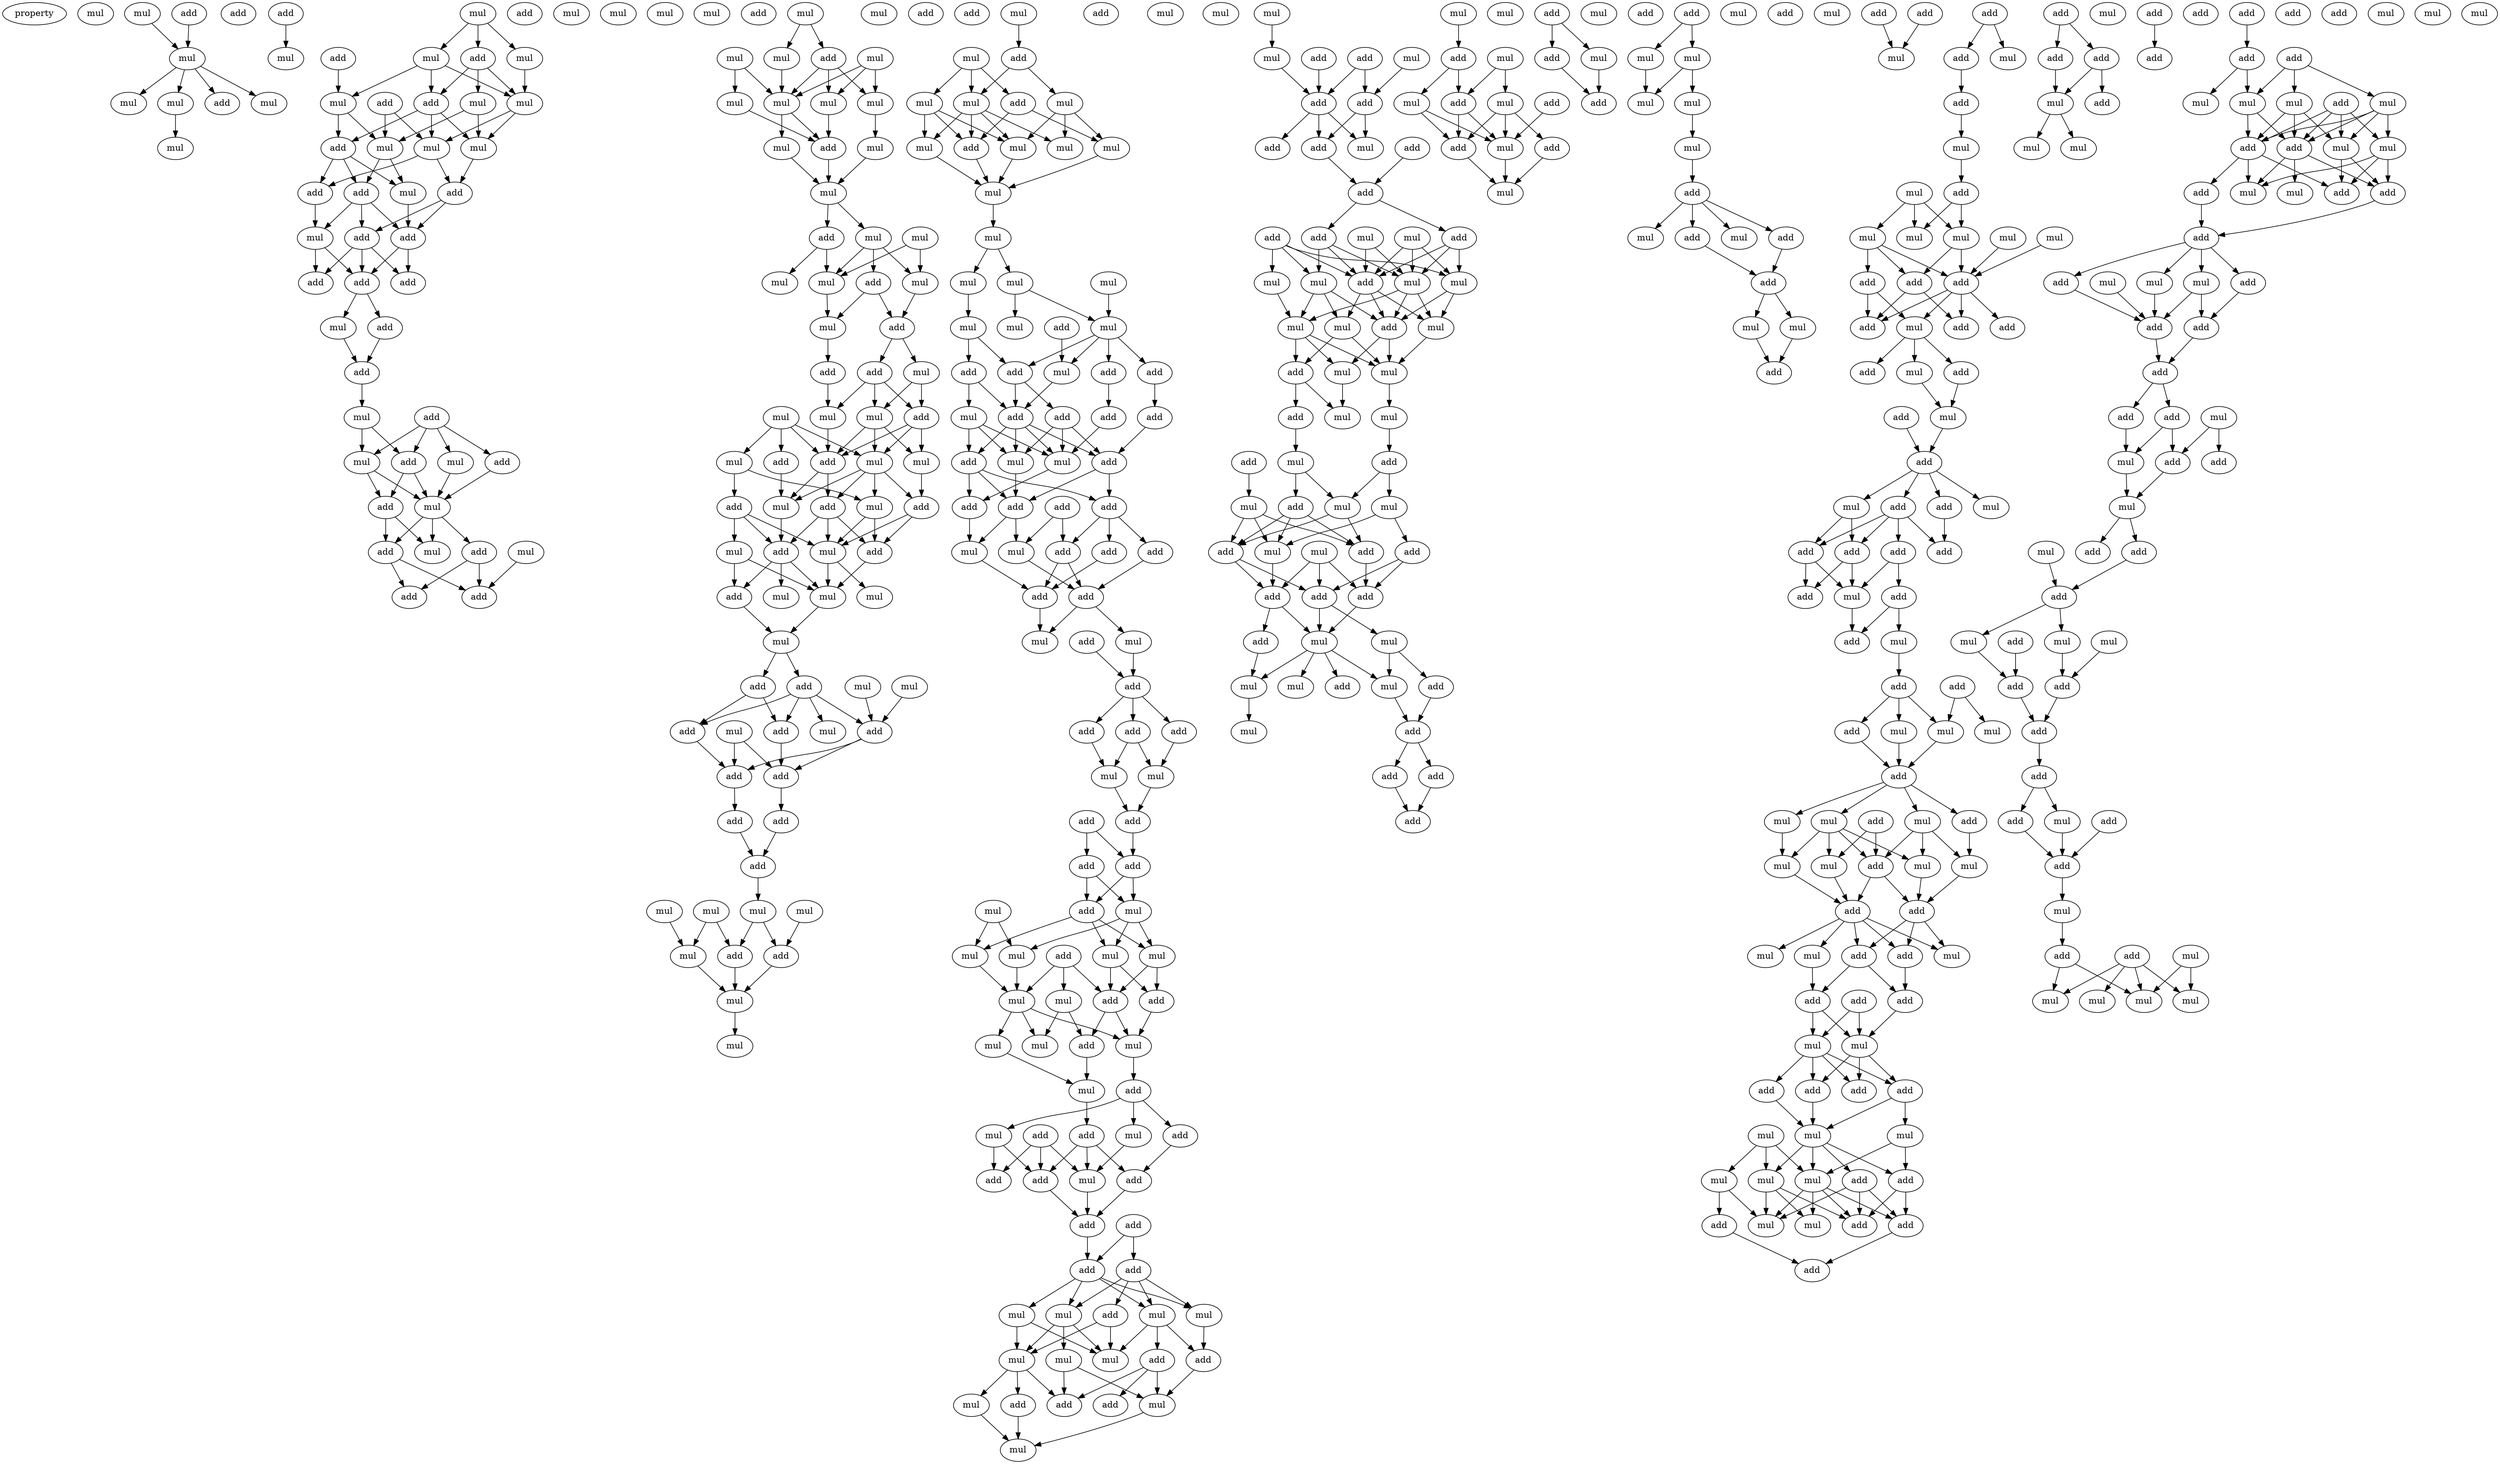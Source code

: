 digraph {
    node [fontcolor=black]
    property [mul=2,lf=1.0]
    0 [ label = mul ];
    1 [ label = mul ];
    2 [ label = add ];
    3 [ label = add ];
    4 [ label = mul ];
    5 [ label = add ];
    6 [ label = mul ];
    7 [ label = mul ];
    8 [ label = add ];
    9 [ label = mul ];
    10 [ label = mul ];
    11 [ label = mul ];
    12 [ label = mul ];
    13 [ label = add ];
    14 [ label = mul ];
    15 [ label = add ];
    16 [ label = mul ];
    17 [ label = add ];
    18 [ label = mul ];
    19 [ label = mul ];
    20 [ label = add ];
    21 [ label = mul ];
    22 [ label = add ];
    23 [ label = mul ];
    24 [ label = mul ];
    25 [ label = add ];
    26 [ label = mul ];
    27 [ label = mul ];
    28 [ label = add ];
    29 [ label = add ];
    30 [ label = add ];
    31 [ label = mul ];
    32 [ label = add ];
    33 [ label = add ];
    34 [ label = mul ];
    35 [ label = add ];
    36 [ label = add ];
    37 [ label = add ];
    38 [ label = mul ];
    39 [ label = mul ];
    40 [ label = add ];
    41 [ label = add ];
    42 [ label = mul ];
    43 [ label = add ];
    44 [ label = add ];
    45 [ label = mul ];
    46 [ label = mul ];
    47 [ label = add ];
    48 [ label = mul ];
    49 [ label = add ];
    50 [ label = mul ];
    51 [ label = mul ];
    52 [ label = add ];
    53 [ label = add ];
    54 [ label = mul ];
    55 [ label = mul ];
    56 [ label = add ];
    57 [ label = add ];
    58 [ label = add ];
    59 [ label = mul ];
    60 [ label = mul ];
    61 [ label = mul ];
    62 [ label = mul ];
    63 [ label = add ];
    64 [ label = mul ];
    65 [ label = mul ];
    66 [ label = mul ];
    67 [ label = mul ];
    68 [ label = mul ];
    69 [ label = mul ];
    70 [ label = add ];
    71 [ label = mul ];
    72 [ label = mul ];
    73 [ label = add ];
    74 [ label = mul ];
    75 [ label = mul ];
    76 [ label = mul ];
    77 [ label = mul ];
    78 [ label = add ];
    79 [ label = mul ];
    80 [ label = mul ];
    81 [ label = add ];
    82 [ label = mul ];
    83 [ label = add ];
    84 [ label = add ];
    85 [ label = mul ];
    86 [ label = mul ];
    87 [ label = add ];
    88 [ label = mul ];
    89 [ label = mul ];
    90 [ label = add ];
    91 [ label = mul ];
    92 [ label = mul ];
    93 [ label = add ];
    94 [ label = add ];
    95 [ label = add ];
    96 [ label = mul ];
    97 [ label = add ];
    98 [ label = mul ];
    99 [ label = add ];
    100 [ label = add ];
    101 [ label = mul ];
    102 [ label = mul ];
    103 [ label = add ];
    104 [ label = mul ];
    105 [ label = mul ];
    106 [ label = mul ];
    107 [ label = mul ];
    108 [ label = mul ];
    109 [ label = mul ];
    110 [ label = add ];
    111 [ label = add ];
    112 [ label = add ];
    113 [ label = add ];
    114 [ label = mul ];
    115 [ label = mul ];
    116 [ label = add ];
    117 [ label = add ];
    118 [ label = add ];
    119 [ label = add ];
    120 [ label = add ];
    121 [ label = add ];
    122 [ label = mul ];
    123 [ label = mul ];
    124 [ label = mul ];
    125 [ label = add ];
    126 [ label = mul ];
    127 [ label = mul ];
    128 [ label = add ];
    129 [ label = add ];
    130 [ label = mul ];
    131 [ label = mul ];
    132 [ label = add ];
    133 [ label = mul ];
    134 [ label = add ];
    135 [ label = add ];
    136 [ label = mul ];
    137 [ label = add ];
    138 [ label = mul ];
    139 [ label = mul ];
    140 [ label = mul ];
    141 [ label = mul ];
    142 [ label = mul ];
    143 [ label = mul ];
    144 [ label = mul ];
    145 [ label = add ];
    146 [ label = mul ];
    147 [ label = mul ];
    148 [ label = mul ];
    149 [ label = mul ];
    150 [ label = mul ];
    151 [ label = mul ];
    152 [ label = add ];
    153 [ label = mul ];
    154 [ label = mul ];
    155 [ label = add ];
    156 [ label = add ];
    157 [ label = mul ];
    158 [ label = add ];
    159 [ label = add ];
    160 [ label = mul ];
    161 [ label = add ];
    162 [ label = add ];
    163 [ label = add ];
    164 [ label = add ];
    165 [ label = add ];
    166 [ label = add ];
    167 [ label = mul ];
    168 [ label = mul ];
    169 [ label = add ];
    170 [ label = add ];
    171 [ label = add ];
    172 [ label = add ];
    173 [ label = mul ];
    174 [ label = add ];
    175 [ label = add ];
    176 [ label = mul ];
    177 [ label = add ];
    178 [ label = add ];
    179 [ label = add ];
    180 [ label = mul ];
    181 [ label = add ];
    182 [ label = mul ];
    183 [ label = mul ];
    184 [ label = add ];
    185 [ label = add ];
    186 [ label = add ];
    187 [ label = add ];
    188 [ label = mul ];
    189 [ label = mul ];
    190 [ label = add ];
    191 [ label = add ];
    192 [ label = mul ];
    193 [ label = add ];
    194 [ label = add ];
    195 [ label = mul ];
    196 [ label = add ];
    197 [ label = mul ];
    198 [ label = mul ];
    199 [ label = mul ];
    200 [ label = mul ];
    201 [ label = add ];
    202 [ label = mul ];
    203 [ label = add ];
    204 [ label = mul ];
    205 [ label = add ];
    206 [ label = mul ];
    207 [ label = mul ];
    208 [ label = add ];
    209 [ label = mul ];
    210 [ label = mul ];
    211 [ label = mul ];
    212 [ label = add ];
    213 [ label = add ];
    214 [ label = add ];
    215 [ label = mul ];
    216 [ label = add ];
    217 [ label = mul ];
    218 [ label = mul ];
    219 [ label = add ];
    220 [ label = add ];
    221 [ label = add ];
    222 [ label = add ];
    223 [ label = add ];
    224 [ label = add ];
    225 [ label = add ];
    226 [ label = mul ];
    227 [ label = mul ];
    228 [ label = add ];
    229 [ label = mul ];
    230 [ label = mul ];
    231 [ label = add ];
    232 [ label = mul ];
    233 [ label = mul ];
    234 [ label = mul ];
    235 [ label = add ];
    236 [ label = mul ];
    237 [ label = add ];
    238 [ label = add ];
    239 [ label = add ];
    240 [ label = mul ];
    241 [ label = mul ];
    242 [ label = mul ];
    243 [ label = add ];
    244 [ label = mul ];
    245 [ label = mul ];
    246 [ label = add ];
    247 [ label = add ];
    248 [ label = add ];
    249 [ label = add ];
    250 [ label = add ];
    251 [ label = add ];
    252 [ label = mul ];
    253 [ label = add ];
    254 [ label = mul ];
    255 [ label = mul ];
    256 [ label = add ];
    257 [ label = add ];
    258 [ label = add ];
    259 [ label = mul ];
    260 [ label = add ];
    261 [ label = mul ];
    262 [ label = mul ];
    263 [ label = mul ];
    264 [ label = mul ];
    265 [ label = mul ];
    266 [ label = mul ];
    267 [ label = add ];
    268 [ label = mul ];
    269 [ label = mul ];
    270 [ label = add ];
    271 [ label = mul ];
    272 [ label = add ];
    273 [ label = mul ];
    274 [ label = add ];
    275 [ label = mul ];
    276 [ label = add ];
    277 [ label = mul ];
    278 [ label = add ];
    279 [ label = mul ];
    280 [ label = mul ];
    281 [ label = add ];
    282 [ label = add ];
    283 [ label = mul ];
    284 [ label = add ];
    285 [ label = mul ];
    286 [ label = add ];
    287 [ label = add ];
    288 [ label = add ];
    289 [ label = mul ];
    290 [ label = add ];
    291 [ label = mul ];
    292 [ label = add ];
    293 [ label = mul ];
    294 [ label = mul ];
    295 [ label = mul ];
    296 [ label = add ];
    297 [ label = add ];
    298 [ label = mul ];
    299 [ label = add ];
    300 [ label = add ];
    301 [ label = add ];
    302 [ label = mul ];
    303 [ label = mul ];
    304 [ label = add ];
    305 [ label = mul ];
    306 [ label = add ];
    307 [ label = add ];
    308 [ label = mul ];
    309 [ label = mul ];
    310 [ label = add ];
    311 [ label = mul ];
    312 [ label = add ];
    313 [ label = mul ];
    314 [ label = add ];
    315 [ label = add ];
    316 [ label = mul ];
    317 [ label = add ];
    318 [ label = mul ];
    319 [ label = add ];
    320 [ label = add ];
    321 [ label = mul ];
    322 [ label = mul ];
    323 [ label = mul ];
    324 [ label = mul ];
    325 [ label = mul ];
    326 [ label = add ];
    327 [ label = mul ];
    328 [ label = add ];
    329 [ label = mul ];
    330 [ label = add ];
    331 [ label = mul ];
    332 [ label = add ];
    333 [ label = mul ];
    334 [ label = add ];
    335 [ label = mul ];
    336 [ label = mul ];
    337 [ label = add ];
    338 [ label = add ];
    339 [ label = add ];
    340 [ label = add ];
    341 [ label = add ];
    342 [ label = mul ];
    343 [ label = mul ];
    344 [ label = add ];
    345 [ label = mul ];
    346 [ label = add ];
    347 [ label = mul ];
    348 [ label = mul ];
    349 [ label = mul ];
    350 [ label = mul ];
    351 [ label = mul ];
    352 [ label = mul ];
    353 [ label = add ];
    354 [ label = add ];
    355 [ label = add ];
    356 [ label = add ];
    357 [ label = add ];
    358 [ label = add ];
    359 [ label = mul ];
    360 [ label = add ];
    361 [ label = add ];
    362 [ label = mul ];
    363 [ label = add ];
    364 [ label = mul ];
    365 [ label = add ];
    366 [ label = mul ];
    367 [ label = mul ];
    368 [ label = add ];
    369 [ label = add ];
    370 [ label = add ];
    371 [ label = add ];
    372 [ label = add ];
    373 [ label = add ];
    374 [ label = mul ];
    375 [ label = add ];
    376 [ label = add ];
    377 [ label = add ];
    378 [ label = mul ];
    379 [ label = add ];
    380 [ label = add ];
    381 [ label = mul ];
    382 [ label = mul ];
    383 [ label = add ];
    384 [ label = mul ];
    385 [ label = add ];
    386 [ label = add ];
    387 [ label = mul ];
    388 [ label = mul ];
    389 [ label = mul ];
    390 [ label = add ];
    391 [ label = mul ];
    392 [ label = mul ];
    393 [ label = mul ];
    394 [ label = mul ];
    395 [ label = add ];
    396 [ label = add ];
    397 [ label = add ];
    398 [ label = mul ];
    399 [ label = add ];
    400 [ label = mul ];
    401 [ label = mul ];
    402 [ label = add ];
    403 [ label = add ];
    404 [ label = add ];
    405 [ label = add ];
    406 [ label = mul ];
    407 [ label = mul ];
    408 [ label = add ];
    409 [ label = add ];
    410 [ label = add ];
    411 [ label = add ];
    412 [ label = mul ];
    413 [ label = mul ];
    414 [ label = mul ];
    415 [ label = mul ];
    416 [ label = mul ];
    417 [ label = mul ];
    418 [ label = add ];
    419 [ label = add ];
    420 [ label = add ];
    421 [ label = add ];
    422 [ label = add ];
    423 [ label = mul ];
    424 [ label = mul ];
    425 [ label = add ];
    426 [ label = add ];
    427 [ label = mul ];
    428 [ label = add ];
    429 [ label = add ];
    430 [ label = mul ];
    431 [ label = add ];
    432 [ label = mul ];
    433 [ label = mul ];
    434 [ label = add ];
    435 [ label = add ];
    436 [ label = add ];
    437 [ label = add ];
    438 [ label = add ];
    439 [ label = add ];
    440 [ label = mul ];
    441 [ label = mul ];
    442 [ label = mul ];
    443 [ label = mul ];
    444 [ label = add ];
    445 [ label = add ];
    446 [ label = add ];
    447 [ label = mul ];
    448 [ label = mul ];
    449 [ label = add ];
    450 [ label = add ];
    451 [ label = mul ];
    452 [ label = mul ];
    453 [ label = add ];
    454 [ label = add ];
    455 [ label = mul ];
    456 [ label = mul ];
    457 [ label = add ];
    458 [ label = mul ];
    459 [ label = add ];
    460 [ label = add ];
    461 [ label = add ];
    462 [ label = add ];
    463 [ label = add ];
    464 [ label = add ];
    465 [ label = mul ];
    466 [ label = add ];
    467 [ label = mul ];
    468 [ label = add ];
    469 [ label = add ];
    470 [ label = add ];
    471 [ label = mul ];
    472 [ label = add ];
    473 [ label = mul ];
    474 [ label = add ];
    475 [ label = add ];
    476 [ label = mul ];
    477 [ label = add ];
    478 [ label = mul ];
    479 [ label = mul ];
    480 [ label = add ];
    481 [ label = add ];
    482 [ label = add ];
    483 [ label = add ];
    484 [ label = add ];
    485 [ label = mul ];
    486 [ label = mul ];
    487 [ label = add ];
    488 [ label = mul ];
    489 [ label = add ];
    490 [ label = mul ];
    491 [ label = mul ];
    492 [ label = add ];
    493 [ label = mul ];
    494 [ label = add ];
    495 [ label = mul ];
    496 [ label = mul ];
    497 [ label = mul ];
    498 [ label = mul ];
    1 -> 4 [ name = 0 ];
    3 -> 4 [ name = 1 ];
    4 -> 6 [ name = 2 ];
    4 -> 7 [ name = 3 ];
    4 -> 8 [ name = 4 ];
    4 -> 9 [ name = 5 ];
    5 -> 11 [ name = 6 ];
    7 -> 10 [ name = 7 ];
    12 -> 13 [ name = 8 ];
    12 -> 14 [ name = 9 ];
    12 -> 16 [ name = 10 ];
    13 -> 18 [ name = 11 ];
    13 -> 21 [ name = 12 ];
    13 -> 22 [ name = 13 ];
    14 -> 18 [ name = 14 ];
    15 -> 19 [ name = 15 ];
    16 -> 18 [ name = 16 ];
    16 -> 19 [ name = 17 ];
    16 -> 22 [ name = 18 ];
    18 -> 23 [ name = 19 ];
    18 -> 24 [ name = 20 ];
    19 -> 25 [ name = 21 ];
    19 -> 26 [ name = 22 ];
    20 -> 23 [ name = 23 ];
    20 -> 26 [ name = 24 ];
    21 -> 24 [ name = 25 ];
    21 -> 26 [ name = 26 ];
    22 -> 23 [ name = 27 ];
    22 -> 24 [ name = 28 ];
    22 -> 25 [ name = 29 ];
    23 -> 29 [ name = 30 ];
    23 -> 30 [ name = 31 ];
    24 -> 30 [ name = 32 ];
    25 -> 27 [ name = 33 ];
    25 -> 28 [ name = 34 ];
    25 -> 29 [ name = 35 ];
    26 -> 27 [ name = 36 ];
    26 -> 28 [ name = 37 ];
    27 -> 32 [ name = 38 ];
    28 -> 31 [ name = 39 ];
    28 -> 32 [ name = 40 ];
    28 -> 33 [ name = 41 ];
    29 -> 31 [ name = 42 ];
    30 -> 32 [ name = 43 ];
    30 -> 33 [ name = 44 ];
    31 -> 36 [ name = 45 ];
    31 -> 37 [ name = 46 ];
    32 -> 35 [ name = 47 ];
    32 -> 37 [ name = 48 ];
    33 -> 35 [ name = 49 ];
    33 -> 36 [ name = 50 ];
    33 -> 37 [ name = 51 ];
    37 -> 39 [ name = 52 ];
    37 -> 40 [ name = 53 ];
    39 -> 41 [ name = 54 ];
    40 -> 41 [ name = 55 ];
    41 -> 42 [ name = 56 ];
    42 -> 44 [ name = 57 ];
    42 -> 48 [ name = 58 ];
    43 -> 44 [ name = 59 ];
    43 -> 46 [ name = 60 ];
    43 -> 47 [ name = 61 ];
    43 -> 48 [ name = 62 ];
    44 -> 49 [ name = 63 ];
    44 -> 50 [ name = 64 ];
    46 -> 50 [ name = 65 ];
    47 -> 50 [ name = 66 ];
    48 -> 49 [ name = 67 ];
    48 -> 50 [ name = 68 ];
    49 -> 51 [ name = 69 ];
    49 -> 52 [ name = 70 ];
    50 -> 51 [ name = 71 ];
    50 -> 52 [ name = 72 ];
    50 -> 53 [ name = 73 ];
    52 -> 57 [ name = 74 ];
    52 -> 58 [ name = 75 ];
    53 -> 57 [ name = 76 ];
    53 -> 58 [ name = 77 ];
    54 -> 58 [ name = 78 ];
    59 -> 62 [ name = 79 ];
    59 -> 63 [ name = 80 ];
    60 -> 65 [ name = 81 ];
    60 -> 66 [ name = 82 ];
    60 -> 67 [ name = 83 ];
    61 -> 64 [ name = 84 ];
    61 -> 67 [ name = 85 ];
    62 -> 67 [ name = 86 ];
    63 -> 65 [ name = 87 ];
    63 -> 66 [ name = 88 ];
    63 -> 67 [ name = 89 ];
    64 -> 70 [ name = 90 ];
    65 -> 69 [ name = 91 ];
    66 -> 70 [ name = 92 ];
    67 -> 68 [ name = 93 ];
    67 -> 70 [ name = 94 ];
    68 -> 72 [ name = 95 ];
    69 -> 72 [ name = 96 ];
    70 -> 72 [ name = 97 ];
    72 -> 73 [ name = 98 ];
    72 -> 74 [ name = 99 ];
    73 -> 76 [ name = 100 ];
    73 -> 77 [ name = 101 ];
    74 -> 76 [ name = 102 ];
    74 -> 78 [ name = 103 ];
    74 -> 79 [ name = 104 ];
    75 -> 76 [ name = 105 ];
    75 -> 79 [ name = 106 ];
    76 -> 80 [ name = 107 ];
    78 -> 80 [ name = 108 ];
    78 -> 81 [ name = 109 ];
    79 -> 81 [ name = 110 ];
    80 -> 83 [ name = 111 ];
    81 -> 82 [ name = 112 ];
    81 -> 84 [ name = 113 ];
    82 -> 87 [ name = 114 ];
    82 -> 88 [ name = 115 ];
    83 -> 86 [ name = 116 ];
    84 -> 86 [ name = 117 ];
    84 -> 87 [ name = 118 ];
    84 -> 88 [ name = 119 ];
    85 -> 90 [ name = 120 ];
    85 -> 91 [ name = 121 ];
    85 -> 92 [ name = 122 ];
    85 -> 93 [ name = 123 ];
    86 -> 90 [ name = 124 ];
    87 -> 89 [ name = 125 ];
    87 -> 90 [ name = 126 ];
    87 -> 91 [ name = 127 ];
    88 -> 89 [ name = 128 ];
    88 -> 90 [ name = 129 ];
    88 -> 91 [ name = 130 ];
    89 -> 95 [ name = 131 ];
    90 -> 96 [ name = 132 ];
    90 -> 97 [ name = 133 ];
    91 -> 95 [ name = 134 ];
    91 -> 96 [ name = 135 ];
    91 -> 97 [ name = 136 ];
    91 -> 98 [ name = 137 ];
    92 -> 94 [ name = 138 ];
    92 -> 98 [ name = 139 ];
    93 -> 96 [ name = 140 ];
    94 -> 100 [ name = 141 ];
    94 -> 101 [ name = 142 ];
    94 -> 102 [ name = 143 ];
    95 -> 99 [ name = 144 ];
    95 -> 102 [ name = 145 ];
    96 -> 100 [ name = 146 ];
    97 -> 99 [ name = 147 ];
    97 -> 100 [ name = 148 ];
    97 -> 102 [ name = 149 ];
    98 -> 99 [ name = 150 ];
    98 -> 102 [ name = 151 ];
    99 -> 104 [ name = 152 ];
    100 -> 103 [ name = 153 ];
    100 -> 104 [ name = 154 ];
    100 -> 106 [ name = 155 ];
    101 -> 103 [ name = 156 ];
    101 -> 104 [ name = 157 ];
    102 -> 104 [ name = 158 ];
    102 -> 105 [ name = 159 ];
    103 -> 107 [ name = 160 ];
    104 -> 107 [ name = 161 ];
    107 -> 110 [ name = 162 ];
    107 -> 111 [ name = 163 ];
    108 -> 116 [ name = 164 ];
    109 -> 116 [ name = 165 ];
    110 -> 112 [ name = 166 ];
    110 -> 113 [ name = 167 ];
    110 -> 114 [ name = 168 ];
    110 -> 116 [ name = 169 ];
    111 -> 112 [ name = 170 ];
    111 -> 113 [ name = 171 ];
    112 -> 117 [ name = 172 ];
    113 -> 118 [ name = 173 ];
    115 -> 117 [ name = 174 ];
    115 -> 118 [ name = 175 ];
    116 -> 117 [ name = 176 ];
    116 -> 118 [ name = 177 ];
    117 -> 120 [ name = 178 ];
    118 -> 119 [ name = 179 ];
    119 -> 121 [ name = 180 ];
    120 -> 121 [ name = 181 ];
    121 -> 122 [ name = 182 ];
    122 -> 128 [ name = 183 ];
    122 -> 129 [ name = 184 ];
    123 -> 127 [ name = 185 ];
    123 -> 128 [ name = 186 ];
    124 -> 127 [ name = 187 ];
    126 -> 129 [ name = 188 ];
    127 -> 130 [ name = 189 ];
    128 -> 130 [ name = 190 ];
    129 -> 130 [ name = 191 ];
    130 -> 131 [ name = 192 ];
    133 -> 135 [ name = 193 ];
    135 -> 139 [ name = 194 ];
    135 -> 140 [ name = 195 ];
    136 -> 137 [ name = 196 ];
    136 -> 138 [ name = 197 ];
    136 -> 139 [ name = 198 ];
    137 -> 141 [ name = 199 ];
    137 -> 145 [ name = 200 ];
    138 -> 142 [ name = 201 ];
    138 -> 144 [ name = 202 ];
    138 -> 145 [ name = 203 ];
    139 -> 142 [ name = 204 ];
    139 -> 143 [ name = 205 ];
    139 -> 144 [ name = 206 ];
    139 -> 145 [ name = 207 ];
    140 -> 141 [ name = 208 ];
    140 -> 143 [ name = 209 ];
    140 -> 144 [ name = 210 ];
    141 -> 146 [ name = 211 ];
    142 -> 146 [ name = 212 ];
    144 -> 146 [ name = 213 ];
    145 -> 146 [ name = 214 ];
    146 -> 147 [ name = 215 ];
    147 -> 148 [ name = 216 ];
    147 -> 150 [ name = 217 ];
    148 -> 151 [ name = 218 ];
    148 -> 154 [ name = 219 ];
    149 -> 151 [ name = 220 ];
    150 -> 153 [ name = 221 ];
    151 -> 155 [ name = 222 ];
    151 -> 156 [ name = 223 ];
    151 -> 157 [ name = 224 ];
    151 -> 159 [ name = 225 ];
    152 -> 157 [ name = 226 ];
    153 -> 158 [ name = 227 ];
    153 -> 159 [ name = 228 ];
    155 -> 162 [ name = 229 ];
    156 -> 163 [ name = 230 ];
    157 -> 161 [ name = 231 ];
    158 -> 160 [ name = 232 ];
    158 -> 161 [ name = 233 ];
    159 -> 161 [ name = 234 ];
    159 -> 164 [ name = 235 ];
    160 -> 165 [ name = 236 ];
    160 -> 167 [ name = 237 ];
    160 -> 168 [ name = 238 ];
    161 -> 165 [ name = 239 ];
    161 -> 166 [ name = 240 ];
    161 -> 167 [ name = 241 ];
    161 -> 168 [ name = 242 ];
    162 -> 167 [ name = 243 ];
    163 -> 166 [ name = 244 ];
    164 -> 166 [ name = 245 ];
    164 -> 167 [ name = 246 ];
    164 -> 168 [ name = 247 ];
    165 -> 169 [ name = 248 ];
    165 -> 170 [ name = 249 ];
    165 -> 171 [ name = 250 ];
    166 -> 169 [ name = 251 ];
    166 -> 170 [ name = 252 ];
    167 -> 171 [ name = 253 ];
    168 -> 169 [ name = 254 ];
    169 -> 173 [ name = 255 ];
    169 -> 176 [ name = 256 ];
    170 -> 174 [ name = 257 ];
    170 -> 175 [ name = 258 ];
    170 -> 177 [ name = 259 ];
    171 -> 173 [ name = 260 ];
    172 -> 176 [ name = 261 ];
    172 -> 177 [ name = 262 ];
    173 -> 178 [ name = 263 ];
    174 -> 178 [ name = 264 ];
    175 -> 179 [ name = 265 ];
    176 -> 179 [ name = 266 ];
    177 -> 178 [ name = 267 ];
    177 -> 179 [ name = 268 ];
    178 -> 183 [ name = 269 ];
    179 -> 180 [ name = 270 ];
    179 -> 183 [ name = 271 ];
    180 -> 184 [ name = 272 ];
    181 -> 184 [ name = 273 ];
    184 -> 185 [ name = 274 ];
    184 -> 186 [ name = 275 ];
    184 -> 187 [ name = 276 ];
    185 -> 188 [ name = 277 ];
    186 -> 188 [ name = 278 ];
    186 -> 189 [ name = 279 ];
    187 -> 189 [ name = 280 ];
    188 -> 190 [ name = 281 ];
    189 -> 190 [ name = 282 ];
    190 -> 194 [ name = 283 ];
    191 -> 193 [ name = 284 ];
    191 -> 194 [ name = 285 ];
    193 -> 196 [ name = 286 ];
    193 -> 197 [ name = 287 ];
    194 -> 196 [ name = 288 ];
    194 -> 197 [ name = 289 ];
    195 -> 198 [ name = 290 ];
    195 -> 199 [ name = 291 ];
    196 -> 198 [ name = 292 ];
    196 -> 200 [ name = 293 ];
    196 -> 202 [ name = 294 ];
    197 -> 199 [ name = 295 ];
    197 -> 200 [ name = 296 ];
    197 -> 202 [ name = 297 ];
    198 -> 206 [ name = 298 ];
    199 -> 206 [ name = 299 ];
    200 -> 203 [ name = 300 ];
    200 -> 205 [ name = 301 ];
    201 -> 203 [ name = 302 ];
    201 -> 204 [ name = 303 ];
    201 -> 206 [ name = 304 ];
    202 -> 203 [ name = 305 ];
    202 -> 205 [ name = 306 ];
    203 -> 208 [ name = 307 ];
    203 -> 209 [ name = 308 ];
    204 -> 208 [ name = 309 ];
    204 -> 210 [ name = 310 ];
    205 -> 209 [ name = 311 ];
    206 -> 207 [ name = 312 ];
    206 -> 209 [ name = 313 ];
    206 -> 210 [ name = 314 ];
    207 -> 211 [ name = 315 ];
    208 -> 211 [ name = 316 ];
    209 -> 212 [ name = 317 ];
    211 -> 214 [ name = 318 ];
    212 -> 213 [ name = 319 ];
    212 -> 215 [ name = 320 ];
    212 -> 217 [ name = 321 ];
    213 -> 219 [ name = 322 ];
    214 -> 218 [ name = 323 ];
    214 -> 219 [ name = 324 ];
    214 -> 221 [ name = 325 ];
    215 -> 218 [ name = 326 ];
    216 -> 218 [ name = 327 ];
    216 -> 220 [ name = 328 ];
    216 -> 221 [ name = 329 ];
    217 -> 220 [ name = 330 ];
    217 -> 221 [ name = 331 ];
    218 -> 222 [ name = 332 ];
    219 -> 222 [ name = 333 ];
    221 -> 222 [ name = 334 ];
    222 -> 225 [ name = 335 ];
    223 -> 224 [ name = 336 ];
    223 -> 225 [ name = 337 ];
    224 -> 226 [ name = 338 ];
    224 -> 227 [ name = 339 ];
    224 -> 228 [ name = 340 ];
    224 -> 229 [ name = 341 ];
    225 -> 226 [ name = 342 ];
    225 -> 227 [ name = 343 ];
    225 -> 229 [ name = 344 ];
    225 -> 230 [ name = 345 ];
    226 -> 232 [ name = 346 ];
    226 -> 233 [ name = 347 ];
    226 -> 234 [ name = 348 ];
    227 -> 235 [ name = 349 ];
    228 -> 232 [ name = 350 ];
    228 -> 233 [ name = 351 ];
    229 -> 231 [ name = 352 ];
    229 -> 232 [ name = 353 ];
    229 -> 235 [ name = 354 ];
    230 -> 232 [ name = 355 ];
    230 -> 233 [ name = 356 ];
    231 -> 237 [ name = 357 ];
    231 -> 238 [ name = 358 ];
    231 -> 240 [ name = 359 ];
    233 -> 236 [ name = 360 ];
    233 -> 238 [ name = 361 ];
    233 -> 239 [ name = 362 ];
    234 -> 238 [ name = 363 ];
    234 -> 240 [ name = 364 ];
    235 -> 240 [ name = 365 ];
    236 -> 241 [ name = 366 ];
    239 -> 241 [ name = 367 ];
    240 -> 241 [ name = 368 ];
    242 -> 245 [ name = 369 ];
    243 -> 247 [ name = 370 ];
    244 -> 248 [ name = 371 ];
    245 -> 247 [ name = 372 ];
    246 -> 247 [ name = 373 ];
    246 -> 248 [ name = 374 ];
    247 -> 249 [ name = 375 ];
    247 -> 251 [ name = 376 ];
    247 -> 252 [ name = 377 ];
    248 -> 251 [ name = 378 ];
    248 -> 252 [ name = 379 ];
    250 -> 253 [ name = 380 ];
    251 -> 253 [ name = 381 ];
    253 -> 256 [ name = 382 ];
    253 -> 257 [ name = 383 ];
    254 -> 260 [ name = 384 ];
    254 -> 263 [ name = 385 ];
    255 -> 260 [ name = 386 ];
    255 -> 262 [ name = 387 ];
    255 -> 263 [ name = 388 ];
    256 -> 260 [ name = 389 ];
    256 -> 262 [ name = 390 ];
    256 -> 263 [ name = 391 ];
    257 -> 260 [ name = 392 ];
    257 -> 261 [ name = 393 ];
    257 -> 263 [ name = 394 ];
    258 -> 259 [ name = 395 ];
    258 -> 260 [ name = 396 ];
    258 -> 261 [ name = 397 ];
    258 -> 262 [ name = 398 ];
    259 -> 264 [ name = 399 ];
    260 -> 265 [ name = 400 ];
    260 -> 266 [ name = 401 ];
    260 -> 267 [ name = 402 ];
    261 -> 264 [ name = 403 ];
    261 -> 265 [ name = 404 ];
    261 -> 267 [ name = 405 ];
    262 -> 266 [ name = 406 ];
    262 -> 267 [ name = 407 ];
    263 -> 264 [ name = 408 ];
    263 -> 266 [ name = 409 ];
    263 -> 267 [ name = 410 ];
    264 -> 268 [ name = 411 ];
    264 -> 269 [ name = 412 ];
    264 -> 270 [ name = 413 ];
    265 -> 269 [ name = 414 ];
    265 -> 270 [ name = 415 ];
    266 -> 269 [ name = 416 ];
    267 -> 268 [ name = 417 ];
    267 -> 269 [ name = 418 ];
    268 -> 271 [ name = 419 ];
    269 -> 273 [ name = 420 ];
    270 -> 271 [ name = 421 ];
    270 -> 272 [ name = 422 ];
    272 -> 275 [ name = 423 ];
    273 -> 274 [ name = 424 ];
    274 -> 279 [ name = 425 ];
    274 -> 280 [ name = 426 ];
    275 -> 278 [ name = 427 ];
    275 -> 280 [ name = 428 ];
    276 -> 277 [ name = 429 ];
    277 -> 281 [ name = 430 ];
    277 -> 283 [ name = 431 ];
    277 -> 284 [ name = 432 ];
    278 -> 281 [ name = 433 ];
    278 -> 283 [ name = 434 ];
    278 -> 284 [ name = 435 ];
    279 -> 282 [ name = 436 ];
    279 -> 283 [ name = 437 ];
    280 -> 281 [ name = 438 ];
    280 -> 284 [ name = 439 ];
    281 -> 286 [ name = 440 ];
    281 -> 287 [ name = 441 ];
    282 -> 286 [ name = 442 ];
    282 -> 288 [ name = 443 ];
    283 -> 287 [ name = 444 ];
    284 -> 288 [ name = 445 ];
    285 -> 286 [ name = 446 ];
    285 -> 287 [ name = 447 ];
    285 -> 288 [ name = 448 ];
    286 -> 289 [ name = 449 ];
    286 -> 291 [ name = 450 ];
    287 -> 289 [ name = 451 ];
    287 -> 290 [ name = 452 ];
    288 -> 289 [ name = 453 ];
    289 -> 292 [ name = 454 ];
    289 -> 293 [ name = 455 ];
    289 -> 294 [ name = 456 ];
    289 -> 295 [ name = 457 ];
    290 -> 294 [ name = 458 ];
    291 -> 295 [ name = 459 ];
    291 -> 296 [ name = 460 ];
    294 -> 298 [ name = 461 ];
    295 -> 297 [ name = 462 ];
    296 -> 297 [ name = 463 ];
    297 -> 299 [ name = 464 ];
    297 -> 300 [ name = 465 ];
    299 -> 301 [ name = 466 ];
    300 -> 301 [ name = 467 ];
    302 -> 304 [ name = 468 ];
    303 -> 305 [ name = 469 ];
    303 -> 307 [ name = 470 ];
    304 -> 307 [ name = 471 ];
    304 -> 308 [ name = 472 ];
    305 -> 310 [ name = 473 ];
    305 -> 311 [ name = 474 ];
    305 -> 312 [ name = 475 ];
    306 -> 311 [ name = 476 ];
    307 -> 310 [ name = 477 ];
    307 -> 311 [ name = 478 ];
    308 -> 310 [ name = 479 ];
    308 -> 311 [ name = 480 ];
    310 -> 313 [ name = 481 ];
    311 -> 313 [ name = 482 ];
    312 -> 313 [ name = 483 ];
    314 -> 315 [ name = 484 ];
    314 -> 318 [ name = 485 ];
    315 -> 319 [ name = 486 ];
    318 -> 319 [ name = 487 ];
    320 -> 321 [ name = 488 ];
    320 -> 322 [ name = 489 ];
    321 -> 323 [ name = 490 ];
    321 -> 324 [ name = 491 ];
    322 -> 323 [ name = 492 ];
    324 -> 327 [ name = 493 ];
    327 -> 328 [ name = 494 ];
    328 -> 329 [ name = 495 ];
    328 -> 330 [ name = 496 ];
    328 -> 331 [ name = 497 ];
    328 -> 332 [ name = 498 ];
    330 -> 334 [ name = 499 ];
    332 -> 334 [ name = 500 ];
    334 -> 335 [ name = 501 ];
    334 -> 336 [ name = 502 ];
    335 -> 337 [ name = 503 ];
    336 -> 337 [ name = 504 ];
    338 -> 342 [ name = 505 ];
    339 -> 342 [ name = 506 ];
    340 -> 341 [ name = 507 ];
    340 -> 343 [ name = 508 ];
    341 -> 344 [ name = 509 ];
    344 -> 345 [ name = 510 ];
    345 -> 346 [ name = 511 ];
    346 -> 348 [ name = 512 ];
    346 -> 351 [ name = 513 ];
    347 -> 348 [ name = 514 ];
    347 -> 349 [ name = 515 ];
    347 -> 351 [ name = 516 ];
    349 -> 353 [ name = 517 ];
    349 -> 354 [ name = 518 ];
    349 -> 355 [ name = 519 ];
    350 -> 354 [ name = 520 ];
    351 -> 353 [ name = 521 ];
    351 -> 354 [ name = 522 ];
    352 -> 354 [ name = 523 ];
    353 -> 357 [ name = 524 ];
    353 -> 358 [ name = 525 ];
    354 -> 356 [ name = 526 ];
    354 -> 357 [ name = 527 ];
    354 -> 358 [ name = 528 ];
    354 -> 359 [ name = 529 ];
    355 -> 358 [ name = 530 ];
    355 -> 359 [ name = 531 ];
    359 -> 360 [ name = 532 ];
    359 -> 361 [ name = 533 ];
    359 -> 362 [ name = 534 ];
    361 -> 364 [ name = 535 ];
    362 -> 364 [ name = 536 ];
    363 -> 365 [ name = 537 ];
    364 -> 365 [ name = 538 ];
    365 -> 366 [ name = 539 ];
    365 -> 367 [ name = 540 ];
    365 -> 368 [ name = 541 ];
    365 -> 369 [ name = 542 ];
    366 -> 370 [ name = 543 ];
    366 -> 372 [ name = 544 ];
    368 -> 370 [ name = 545 ];
    368 -> 371 [ name = 546 ];
    368 -> 372 [ name = 547 ];
    368 -> 373 [ name = 548 ];
    369 -> 373 [ name = 549 ];
    370 -> 374 [ name = 550 ];
    370 -> 375 [ name = 551 ];
    371 -> 374 [ name = 552 ];
    371 -> 376 [ name = 553 ];
    372 -> 374 [ name = 554 ];
    372 -> 375 [ name = 555 ];
    374 -> 377 [ name = 556 ];
    376 -> 377 [ name = 557 ];
    376 -> 378 [ name = 558 ];
    378 -> 379 [ name = 559 ];
    379 -> 381 [ name = 560 ];
    379 -> 382 [ name = 561 ];
    379 -> 383 [ name = 562 ];
    380 -> 381 [ name = 563 ];
    380 -> 384 [ name = 564 ];
    381 -> 385 [ name = 565 ];
    382 -> 385 [ name = 566 ];
    383 -> 385 [ name = 567 ];
    385 -> 387 [ name = 568 ];
    385 -> 388 [ name = 569 ];
    385 -> 389 [ name = 570 ];
    385 -> 390 [ name = 571 ];
    386 -> 391 [ name = 572 ];
    386 -> 395 [ name = 573 ];
    387 -> 393 [ name = 574 ];
    388 -> 392 [ name = 575 ];
    388 -> 394 [ name = 576 ];
    388 -> 395 [ name = 577 ];
    389 -> 391 [ name = 578 ];
    389 -> 392 [ name = 579 ];
    389 -> 393 [ name = 580 ];
    389 -> 395 [ name = 581 ];
    390 -> 394 [ name = 582 ];
    391 -> 397 [ name = 583 ];
    392 -> 396 [ name = 584 ];
    393 -> 397 [ name = 585 ];
    394 -> 396 [ name = 586 ];
    395 -> 396 [ name = 587 ];
    395 -> 397 [ name = 588 ];
    396 -> 399 [ name = 589 ];
    396 -> 400 [ name = 590 ];
    396 -> 402 [ name = 591 ];
    397 -> 398 [ name = 592 ];
    397 -> 399 [ name = 593 ];
    397 -> 400 [ name = 594 ];
    397 -> 401 [ name = 595 ];
    397 -> 402 [ name = 596 ];
    398 -> 404 [ name = 597 ];
    399 -> 405 [ name = 598 ];
    402 -> 404 [ name = 599 ];
    402 -> 405 [ name = 600 ];
    403 -> 406 [ name = 601 ];
    403 -> 407 [ name = 602 ];
    404 -> 406 [ name = 603 ];
    404 -> 407 [ name = 604 ];
    405 -> 406 [ name = 605 ];
    406 -> 409 [ name = 606 ];
    406 -> 410 [ name = 607 ];
    406 -> 411 [ name = 608 ];
    407 -> 408 [ name = 609 ];
    407 -> 409 [ name = 610 ];
    407 -> 410 [ name = 611 ];
    407 -> 411 [ name = 612 ];
    408 -> 412 [ name = 613 ];
    410 -> 412 [ name = 614 ];
    410 -> 413 [ name = 615 ];
    411 -> 412 [ name = 616 ];
    412 -> 415 [ name = 617 ];
    412 -> 416 [ name = 618 ];
    412 -> 418 [ name = 619 ];
    412 -> 419 [ name = 620 ];
    413 -> 416 [ name = 621 ];
    413 -> 418 [ name = 622 ];
    414 -> 415 [ name = 623 ];
    414 -> 416 [ name = 624 ];
    414 -> 417 [ name = 625 ];
    415 -> 421 [ name = 626 ];
    415 -> 423 [ name = 627 ];
    415 -> 424 [ name = 628 ];
    416 -> 420 [ name = 629 ];
    416 -> 421 [ name = 630 ];
    416 -> 423 [ name = 631 ];
    416 -> 424 [ name = 632 ];
    417 -> 422 [ name = 633 ];
    417 -> 424 [ name = 634 ];
    418 -> 420 [ name = 635 ];
    418 -> 421 [ name = 636 ];
    419 -> 420 [ name = 637 ];
    419 -> 421 [ name = 638 ];
    419 -> 424 [ name = 639 ];
    420 -> 425 [ name = 640 ];
    422 -> 425 [ name = 641 ];
    426 -> 428 [ name = 642 ];
    426 -> 429 [ name = 643 ];
    428 -> 430 [ name = 644 ];
    429 -> 430 [ name = 645 ];
    429 -> 431 [ name = 646 ];
    430 -> 432 [ name = 647 ];
    430 -> 433 [ name = 648 ];
    434 -> 435 [ name = 649 ];
    437 -> 439 [ name = 650 ];
    438 -> 440 [ name = 651 ];
    438 -> 441 [ name = 652 ];
    438 -> 443 [ name = 653 ];
    439 -> 440 [ name = 654 ];
    439 -> 442 [ name = 655 ];
    440 -> 445 [ name = 656 ];
    440 -> 446 [ name = 657 ];
    441 -> 445 [ name = 658 ];
    441 -> 446 [ name = 659 ];
    441 -> 447 [ name = 660 ];
    443 -> 445 [ name = 661 ];
    443 -> 446 [ name = 662 ];
    443 -> 447 [ name = 663 ];
    443 -> 448 [ name = 664 ];
    444 -> 445 [ name = 665 ];
    444 -> 446 [ name = 666 ];
    444 -> 447 [ name = 667 ];
    444 -> 448 [ name = 668 ];
    445 -> 449 [ name = 669 ];
    445 -> 452 [ name = 670 ];
    445 -> 453 [ name = 671 ];
    446 -> 450 [ name = 672 ];
    446 -> 451 [ name = 673 ];
    446 -> 452 [ name = 674 ];
    447 -> 449 [ name = 675 ];
    447 -> 450 [ name = 676 ];
    448 -> 449 [ name = 677 ];
    448 -> 450 [ name = 678 ];
    448 -> 452 [ name = 679 ];
    450 -> 454 [ name = 680 ];
    453 -> 454 [ name = 681 ];
    454 -> 456 [ name = 682 ];
    454 -> 457 [ name = 683 ];
    454 -> 458 [ name = 684 ];
    454 -> 459 [ name = 685 ];
    455 -> 460 [ name = 686 ];
    456 -> 460 [ name = 687 ];
    457 -> 460 [ name = 688 ];
    458 -> 460 [ name = 689 ];
    458 -> 461 [ name = 690 ];
    459 -> 461 [ name = 691 ];
    460 -> 462 [ name = 692 ];
    461 -> 462 [ name = 693 ];
    462 -> 463 [ name = 694 ];
    462 -> 464 [ name = 695 ];
    463 -> 467 [ name = 696 ];
    463 -> 468 [ name = 697 ];
    464 -> 467 [ name = 698 ];
    465 -> 468 [ name = 699 ];
    465 -> 470 [ name = 700 ];
    467 -> 471 [ name = 701 ];
    468 -> 471 [ name = 702 ];
    471 -> 472 [ name = 703 ];
    471 -> 474 [ name = 704 ];
    472 -> 475 [ name = 705 ];
    473 -> 475 [ name = 706 ];
    475 -> 478 [ name = 707 ];
    475 -> 479 [ name = 708 ];
    476 -> 480 [ name = 709 ];
    477 -> 481 [ name = 710 ];
    478 -> 481 [ name = 711 ];
    479 -> 480 [ name = 712 ];
    480 -> 482 [ name = 713 ];
    481 -> 482 [ name = 714 ];
    482 -> 483 [ name = 715 ];
    483 -> 486 [ name = 716 ];
    483 -> 487 [ name = 717 ];
    484 -> 489 [ name = 718 ];
    486 -> 489 [ name = 719 ];
    487 -> 489 [ name = 720 ];
    489 -> 491 [ name = 721 ];
    491 -> 492 [ name = 722 ];
    492 -> 497 [ name = 723 ];
    492 -> 498 [ name = 724 ];
    493 -> 495 [ name = 725 ];
    493 -> 497 [ name = 726 ];
    494 -> 495 [ name = 727 ];
    494 -> 496 [ name = 728 ];
    494 -> 497 [ name = 729 ];
    494 -> 498 [ name = 730 ];
}

